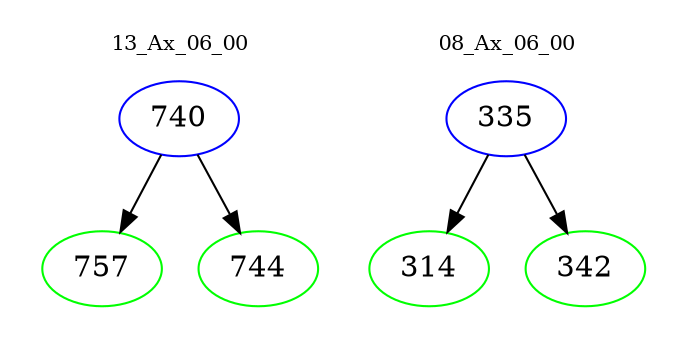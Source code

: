 digraph{
subgraph cluster_0 {
color = white
label = "13_Ax_06_00";
fontsize=10;
T0_740 [label="740", color="blue"]
T0_740 -> T0_757 [color="black"]
T0_757 [label="757", color="green"]
T0_740 -> T0_744 [color="black"]
T0_744 [label="744", color="green"]
}
subgraph cluster_1 {
color = white
label = "08_Ax_06_00";
fontsize=10;
T1_335 [label="335", color="blue"]
T1_335 -> T1_314 [color="black"]
T1_314 [label="314", color="green"]
T1_335 -> T1_342 [color="black"]
T1_342 [label="342", color="green"]
}
}
